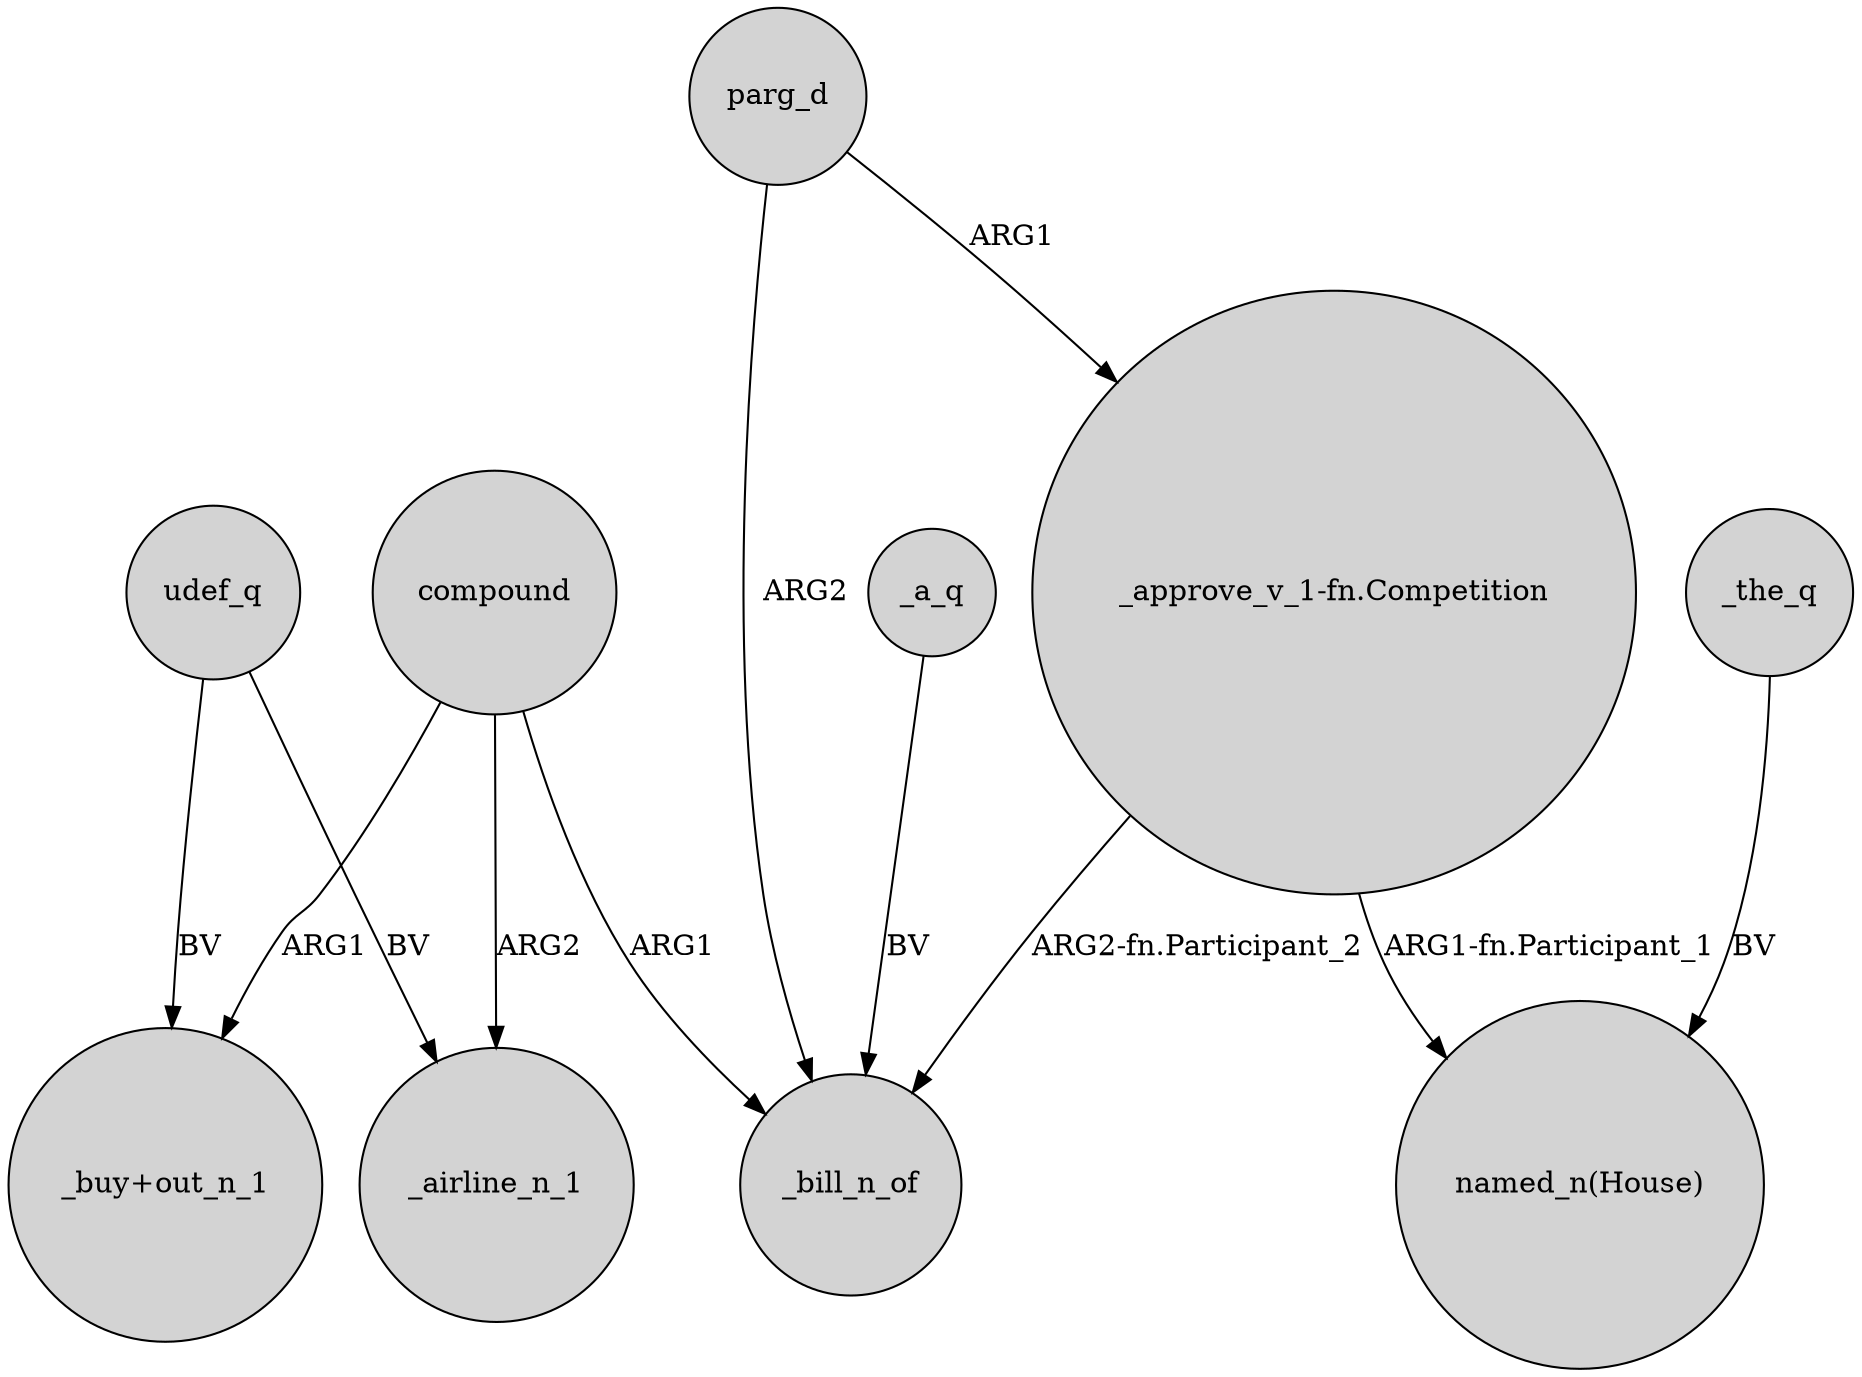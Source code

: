 digraph {
	node [shape=circle style=filled]
	udef_q -> _airline_n_1 [label=BV]
	compound -> "_buy+out_n_1" [label=ARG1]
	_the_q -> "named_n(House)" [label=BV]
	compound -> _bill_n_of [label=ARG1]
	"_approve_v_1-fn.Competition" -> "named_n(House)" [label="ARG1-fn.Participant_1"]
	parg_d -> _bill_n_of [label=ARG2]
	udef_q -> "_buy+out_n_1" [label=BV]
	parg_d -> "_approve_v_1-fn.Competition" [label=ARG1]
	compound -> _airline_n_1 [label=ARG2]
	"_approve_v_1-fn.Competition" -> _bill_n_of [label="ARG2-fn.Participant_2"]
	_a_q -> _bill_n_of [label=BV]
}
